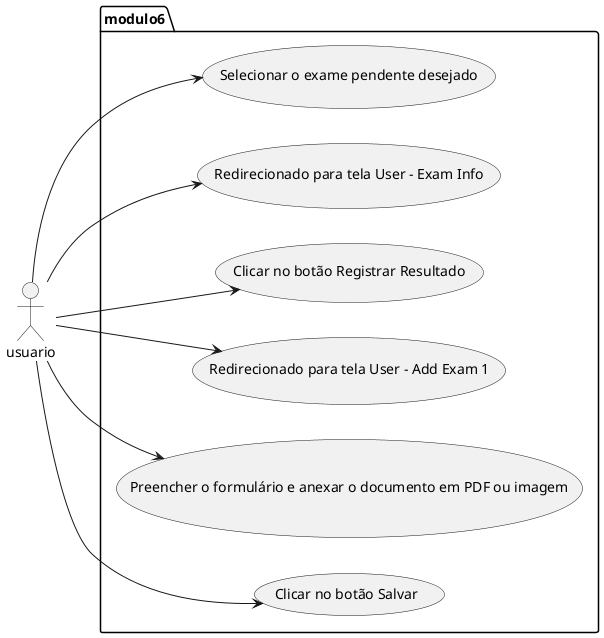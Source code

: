 @startuml usuário

left to right direction
actor usuario as u
package modulo6 {
  usecase "Selecionar o exame pendente desejado" as UC1
  usecase "Redirecionado para tela User - Exam Info" as UC2
  usecase "Clicar no botão Registrar Resultado" as UC3
  usecase "Redirecionado para tela User - Add Exam 1" as UC4
  usecase "Preencher o formulário e anexar o documento em PDF ou imagem" as UC5
  usecase "Clicar no botão Salvar" as UC6
}
u --> UC1
u --> UC2
u --> UC3
u --> UC4
u --> UC5
u --> UC6

@enduml
